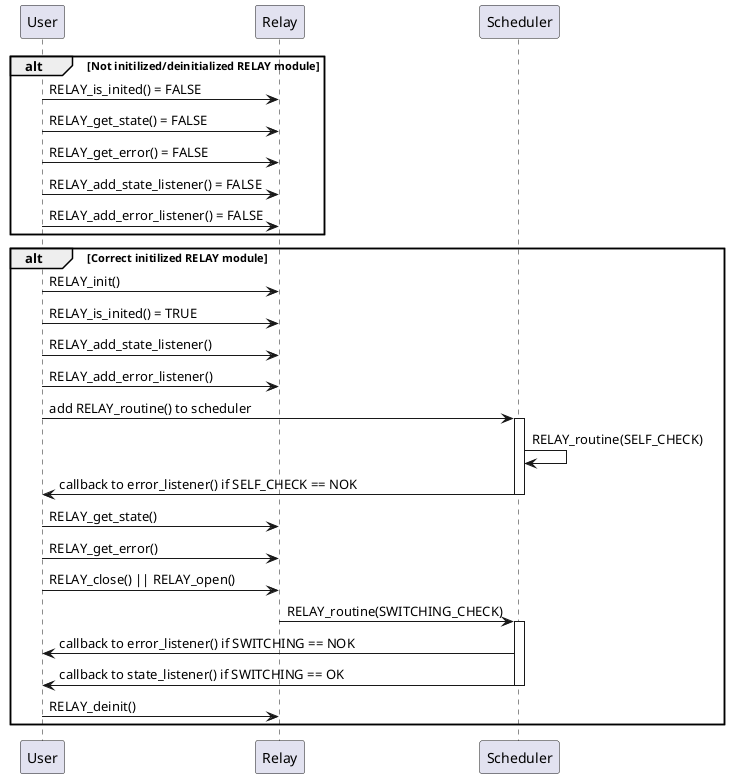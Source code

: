 @startuml
participant User
participant Relay
participant Scheduler

alt Not initilized/deinitialized RELAY module

User -> Relay : RELAY_is_inited() = FALSE
User -> Relay : RELAY_get_state() = FALSE
User -> Relay : RELAY_get_error() = FALSE
User -> Relay : RELAY_add_state_listener() = FALSE
User -> Relay : RELAY_add_error_listener() = FALSE

end

alt Correct initilized RELAY module

User -> Relay : RELAY_init()
User -> Relay : RELAY_is_inited() = TRUE
User -> Relay : RELAY_add_state_listener()
User -> Relay : RELAY_add_error_listener()
User -> Scheduler : add RELAY_routine() to scheduler
activate Scheduler

Scheduler -> Scheduler : RELAY_routine(SELF_CHECK)

Scheduler -> User : callback to error_listener() if SELF_CHECK == NOK
deactivate Scheduler

User -> Relay : RELAY_get_state()
User -> Relay : RELAY_get_error()

User -> Relay : RELAY_close() || RELAY_open()


Relay -> Scheduler : RELAY_routine(SWITCHING_CHECK)
activate Scheduler

Scheduler -> User: callback to error_listener() if SWITCHING == NOK
Scheduler -> User: callback to state_listener() if SWITCHING == OK
deactivate Scheduler

User -> Relay : RELAY_deinit()

end
@enduml
